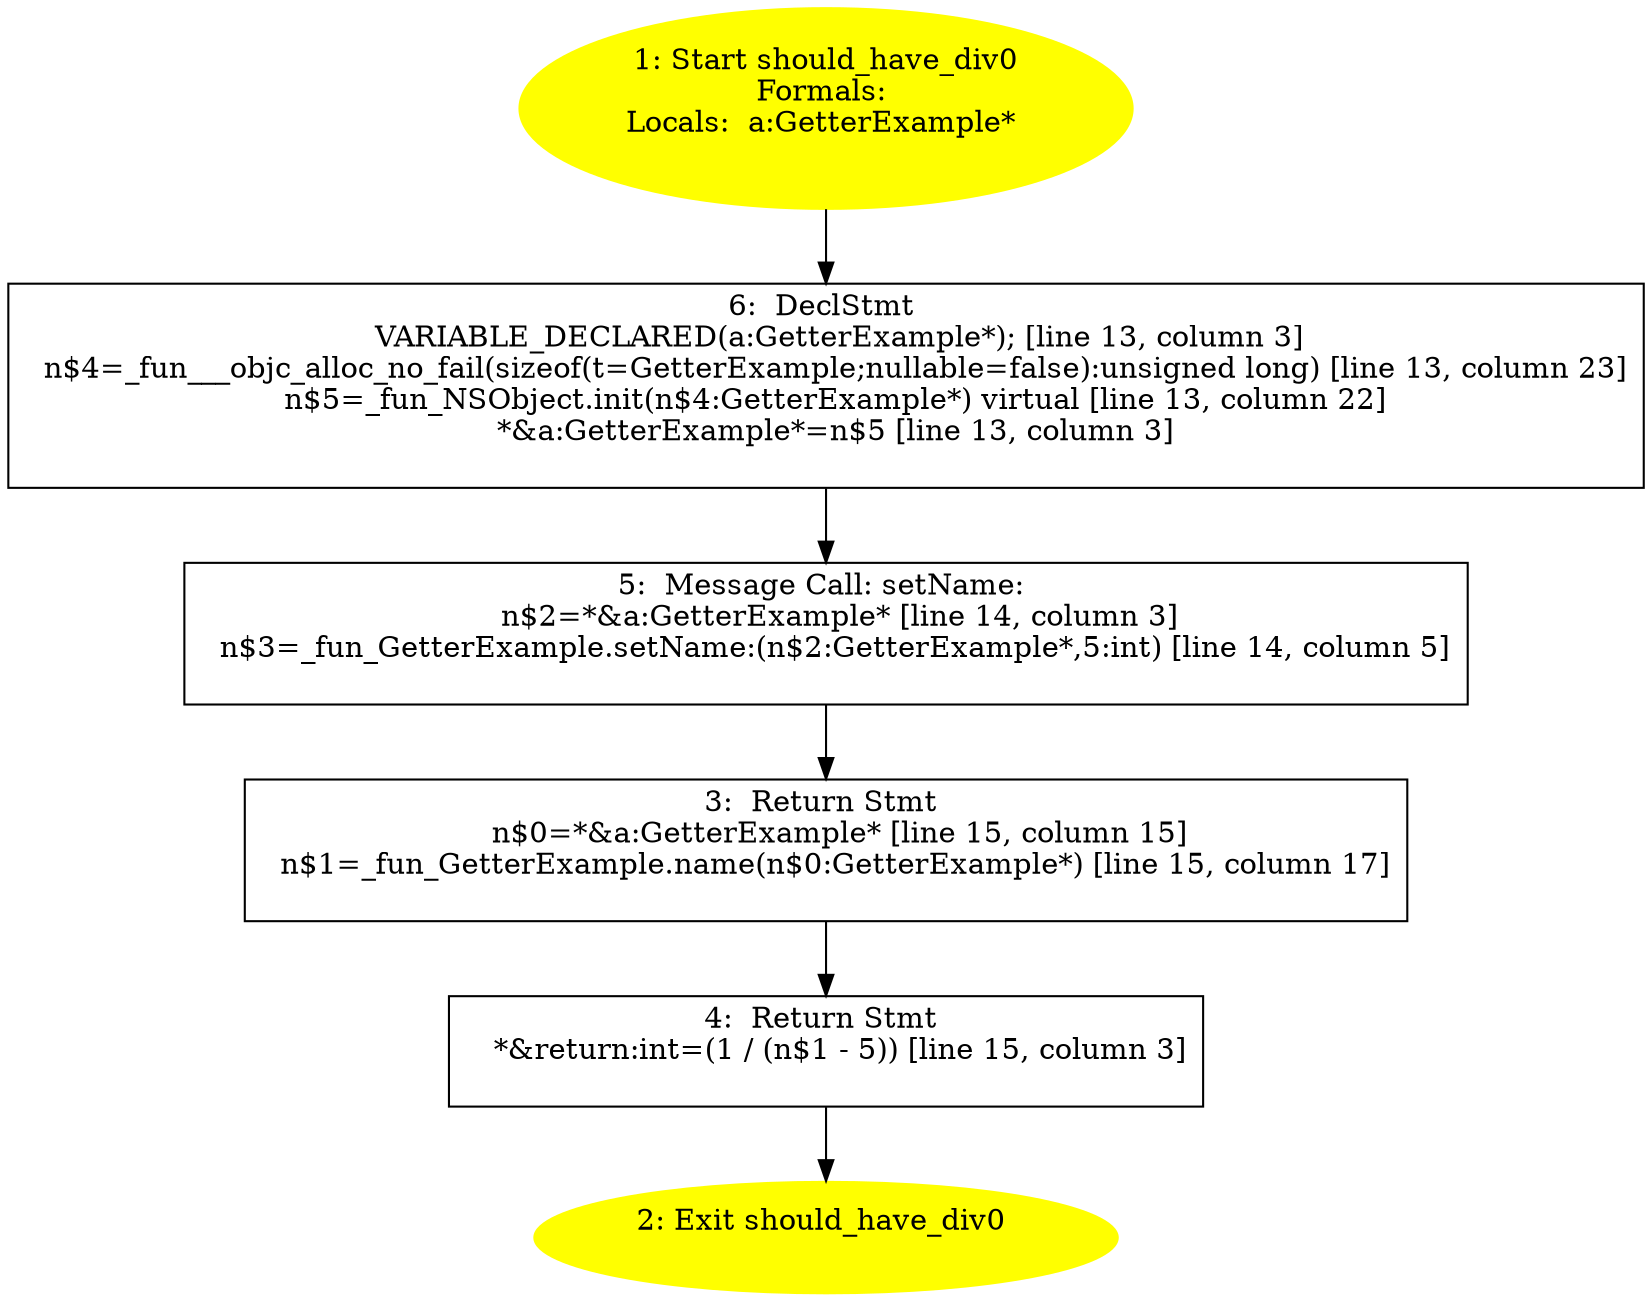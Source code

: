 /* @generated */
digraph cfg {
"should_have_div0.f0a0c4e0ab301ca0_1" [label="1: Start should_have_div0\nFormals: \nLocals:  a:GetterExample* \n  " color=yellow style=filled]
	

	 "should_have_div0.f0a0c4e0ab301ca0_1" -> "should_have_div0.f0a0c4e0ab301ca0_6" ;
"should_have_div0.f0a0c4e0ab301ca0_2" [label="2: Exit should_have_div0 \n  " color=yellow style=filled]
	

"should_have_div0.f0a0c4e0ab301ca0_3" [label="3:  Return Stmt \n   n$0=*&a:GetterExample* [line 15, column 15]\n  n$1=_fun_GetterExample.name(n$0:GetterExample*) [line 15, column 17]\n " shape="box"]
	

	 "should_have_div0.f0a0c4e0ab301ca0_3" -> "should_have_div0.f0a0c4e0ab301ca0_4" ;
"should_have_div0.f0a0c4e0ab301ca0_4" [label="4:  Return Stmt \n   *&return:int=(1 / (n$1 - 5)) [line 15, column 3]\n " shape="box"]
	

	 "should_have_div0.f0a0c4e0ab301ca0_4" -> "should_have_div0.f0a0c4e0ab301ca0_2" ;
"should_have_div0.f0a0c4e0ab301ca0_5" [label="5:  Message Call: setName: \n   n$2=*&a:GetterExample* [line 14, column 3]\n  n$3=_fun_GetterExample.setName:(n$2:GetterExample*,5:int) [line 14, column 5]\n " shape="box"]
	

	 "should_have_div0.f0a0c4e0ab301ca0_5" -> "should_have_div0.f0a0c4e0ab301ca0_3" ;
"should_have_div0.f0a0c4e0ab301ca0_6" [label="6:  DeclStmt \n   VARIABLE_DECLARED(a:GetterExample*); [line 13, column 3]\n  n$4=_fun___objc_alloc_no_fail(sizeof(t=GetterExample;nullable=false):unsigned long) [line 13, column 23]\n  n$5=_fun_NSObject.init(n$4:GetterExample*) virtual [line 13, column 22]\n  *&a:GetterExample*=n$5 [line 13, column 3]\n " shape="box"]
	

	 "should_have_div0.f0a0c4e0ab301ca0_6" -> "should_have_div0.f0a0c4e0ab301ca0_5" ;
}
